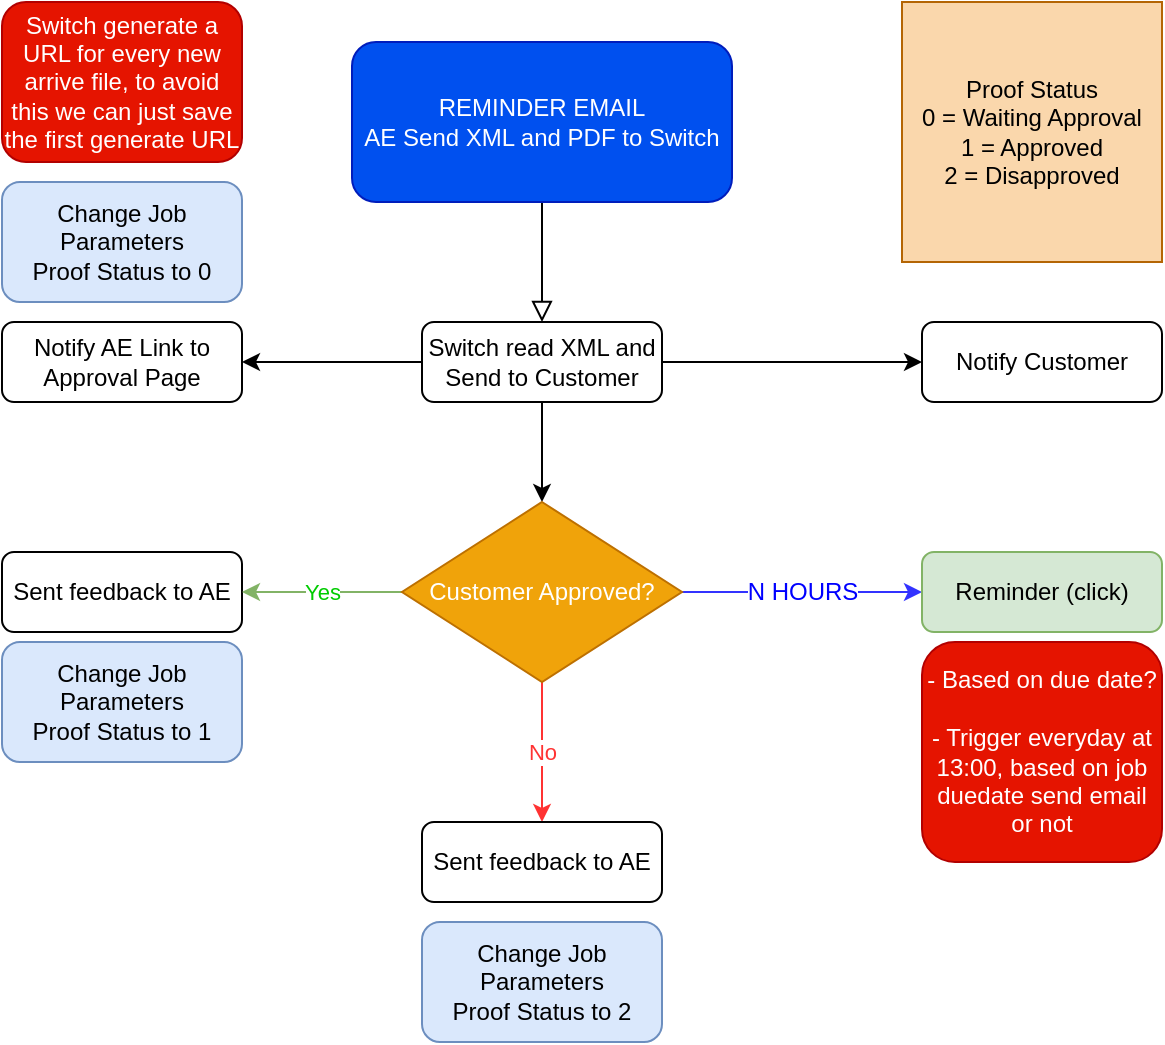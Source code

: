 <mxfile version="12.7.0" type="github" pages="2">
  <diagram id="C5RBs43oDa-KdzZeNtuy" name="Main">
    <mxGraphModel dx="1186" dy="692" grid="1" gridSize="10" guides="1" tooltips="1" connect="1" arrows="1" fold="1" page="1" pageScale="1" pageWidth="827" pageHeight="1169" math="0" shadow="0">
      <root>
        <mxCell id="WIyWlLk6GJQsqaUBKTNV-0"/>
        <mxCell id="WIyWlLk6GJQsqaUBKTNV-1" parent="WIyWlLk6GJQsqaUBKTNV-0"/>
        <mxCell id="WIyWlLk6GJQsqaUBKTNV-2" value="" style="rounded=0;html=1;jettySize=auto;orthogonalLoop=1;fontSize=11;endArrow=block;endFill=0;endSize=8;strokeWidth=1;shadow=0;labelBackgroundColor=none;edgeStyle=orthogonalEdgeStyle;" parent="WIyWlLk6GJQsqaUBKTNV-1" source="WIyWlLk6GJQsqaUBKTNV-3" edge="1">
          <mxGeometry relative="1" as="geometry">
            <mxPoint x="400" y="200" as="targetPoint"/>
          </mxGeometry>
        </mxCell>
        <mxCell id="WIyWlLk6GJQsqaUBKTNV-3" value="REMINDER EMAIL&lt;br&gt;AE Send XML and PDF to Switch" style="rounded=1;whiteSpace=wrap;html=1;fontSize=12;glass=0;strokeWidth=1;shadow=0;fillColor=#0050ef;strokeColor=#001DBC;fontColor=#ffffff;" parent="WIyWlLk6GJQsqaUBKTNV-1" vertex="1">
          <mxGeometry x="305" y="60" width="190" height="80" as="geometry"/>
        </mxCell>
        <mxCell id="WIyWlLk6GJQsqaUBKTNV-7" value="Notify Customer" style="rounded=1;whiteSpace=wrap;html=1;fontSize=12;glass=0;strokeWidth=1;shadow=0;" parent="WIyWlLk6GJQsqaUBKTNV-1" vertex="1">
          <mxGeometry x="590" y="200" width="120" height="40" as="geometry"/>
        </mxCell>
        <mxCell id="uWSer1AJ0ImSBiUL0q7h-3" value="" style="edgeStyle=orthogonalEdgeStyle;rounded=0;orthogonalLoop=1;jettySize=auto;html=1;" parent="WIyWlLk6GJQsqaUBKTNV-1" source="WIyWlLk6GJQsqaUBKTNV-11" target="uWSer1AJ0ImSBiUL0q7h-2" edge="1">
          <mxGeometry relative="1" as="geometry"/>
        </mxCell>
        <mxCell id="uWSer1AJ0ImSBiUL0q7h-4" value="" style="edgeStyle=orthogonalEdgeStyle;rounded=0;orthogonalLoop=1;jettySize=auto;html=1;" parent="WIyWlLk6GJQsqaUBKTNV-1" source="WIyWlLk6GJQsqaUBKTNV-11" target="WIyWlLk6GJQsqaUBKTNV-7" edge="1">
          <mxGeometry relative="1" as="geometry"/>
        </mxCell>
        <mxCell id="Xxefu0JottPl1oZk4XYx-6" value="" style="edgeStyle=orthogonalEdgeStyle;rounded=0;orthogonalLoop=1;jettySize=auto;html=1;strokeColor=#000000;fontColor=#0000FF;fillColor=#eeeeee;" parent="WIyWlLk6GJQsqaUBKTNV-1" source="WIyWlLk6GJQsqaUBKTNV-11" target="Xxefu0JottPl1oZk4XYx-5" edge="1">
          <mxGeometry relative="1" as="geometry"/>
        </mxCell>
        <mxCell id="WIyWlLk6GJQsqaUBKTNV-11" value="Switch read XML and Send to Customer" style="rounded=1;whiteSpace=wrap;html=1;fontSize=12;glass=0;strokeWidth=1;shadow=0;" parent="WIyWlLk6GJQsqaUBKTNV-1" vertex="1">
          <mxGeometry x="340" y="200" width="120" height="40" as="geometry"/>
        </mxCell>
        <UserObject label="Notify AE Link to Approval Page" tooltip="" id="Xxefu0JottPl1oZk4XYx-5">
          <mxCell style="rounded=1;whiteSpace=wrap;html=1;fontSize=12;glass=0;strokeWidth=1;shadow=0;" parent="WIyWlLk6GJQsqaUBKTNV-1" vertex="1">
            <mxGeometry x="130" y="200" width="120" height="40" as="geometry"/>
          </mxCell>
        </UserObject>
        <mxCell id="WIyWlLk6GJQsqaUBKTNV-12" value="Sent feedback to AE" style="rounded=1;whiteSpace=wrap;html=1;fontSize=12;glass=0;strokeWidth=1;shadow=0;" parent="WIyWlLk6GJQsqaUBKTNV-1" vertex="1">
          <mxGeometry x="130" y="315" width="120" height="40" as="geometry"/>
        </mxCell>
        <mxCell id="uWSer1AJ0ImSBiUL0q7h-5" value="Yes" style="edgeStyle=orthogonalEdgeStyle;rounded=0;orthogonalLoop=1;jettySize=auto;html=1;fillColor=#d5e8d4;strokeColor=#82b366;fontColor=#00CC00;" parent="WIyWlLk6GJQsqaUBKTNV-1" source="uWSer1AJ0ImSBiUL0q7h-2" target="WIyWlLk6GJQsqaUBKTNV-12" edge="1">
          <mxGeometry relative="1" as="geometry"/>
        </mxCell>
        <mxCell id="uWSer1AJ0ImSBiUL0q7h-9" value="No" style="edgeStyle=orthogonalEdgeStyle;rounded=0;orthogonalLoop=1;jettySize=auto;html=1;fillColor=#f8cecc;strokeColor=#FF3333;fontColor=#FF3333;" parent="WIyWlLk6GJQsqaUBKTNV-1" source="uWSer1AJ0ImSBiUL0q7h-2" target="uWSer1AJ0ImSBiUL0q7h-8" edge="1">
          <mxGeometry relative="1" as="geometry"/>
        </mxCell>
        <mxCell id="uWSer1AJ0ImSBiUL0q7h-12" value="" style="edgeStyle=orthogonalEdgeStyle;rounded=0;orthogonalLoop=1;jettySize=auto;html=1;fillColor=#dae8fc;strokeColor=#3333FF;" parent="WIyWlLk6GJQsqaUBKTNV-1" source="uWSer1AJ0ImSBiUL0q7h-2" target="uWSer1AJ0ImSBiUL0q7h-11" edge="1">
          <mxGeometry relative="1" as="geometry"/>
        </mxCell>
        <mxCell id="Xxefu0JottPl1oZk4XYx-1" value="N HOURS" style="text;html=1;align=center;verticalAlign=middle;resizable=0;points=[];labelBackgroundColor=#ffffff;fontColor=#0000FF;" parent="uWSer1AJ0ImSBiUL0q7h-12" vertex="1" connectable="0">
          <mxGeometry x="-0.1" relative="1" as="geometry">
            <mxPoint x="6" as="offset"/>
          </mxGeometry>
        </mxCell>
        <mxCell id="uWSer1AJ0ImSBiUL0q7h-2" value="Customer Approved?" style="rhombus;whiteSpace=wrap;html=1;fillColor=#f0a30a;strokeColor=#BD7000;fontColor=#ffffff;" parent="WIyWlLk6GJQsqaUBKTNV-1" vertex="1">
          <mxGeometry x="330" y="290" width="140" height="90" as="geometry"/>
        </mxCell>
        <mxCell id="uWSer1AJ0ImSBiUL0q7h-8" value="Sent feedback to AE" style="rounded=1;whiteSpace=wrap;html=1;fontSize=12;glass=0;strokeWidth=1;shadow=0;" parent="WIyWlLk6GJQsqaUBKTNV-1" vertex="1">
          <mxGeometry x="340" y="450" width="120" height="40" as="geometry"/>
        </mxCell>
        <UserObject label="Reminder (click)" link="data:page/id,1A8sh7H0N0nS8Z2gxnAN" id="uWSer1AJ0ImSBiUL0q7h-11">
          <mxCell style="rounded=1;whiteSpace=wrap;html=1;fontSize=12;glass=0;strokeWidth=1;shadow=0;fillColor=#d5e8d4;strokeColor=#82b366;" parent="WIyWlLk6GJQsqaUBKTNV-1" vertex="1">
            <mxGeometry x="590" y="315" width="120" height="40" as="geometry"/>
          </mxCell>
        </UserObject>
        <mxCell id="ayAcpowjnV3twmnBQ4KI-8" value="Proof Status&lt;br&gt;0 = Waiting Approval&lt;br&gt;1 = Approved&lt;br&gt;2 = Disapproved" style="whiteSpace=wrap;html=1;aspect=fixed;fillColor=#fad7ac;strokeColor=#b46504;" parent="WIyWlLk6GJQsqaUBKTNV-1" vertex="1">
          <mxGeometry x="580" y="40" width="130" height="130" as="geometry"/>
        </mxCell>
        <mxCell id="1p9PQhOa2NiQaqaIUmzk-0" value="Change Job Parameters&lt;br&gt;Proof Status to 1" style="rounded=1;whiteSpace=wrap;html=1;fillColor=#dae8fc;strokeColor=#6c8ebf;" vertex="1" parent="WIyWlLk6GJQsqaUBKTNV-1">
          <mxGeometry x="130" y="360" width="120" height="60" as="geometry"/>
        </mxCell>
        <mxCell id="1p9PQhOa2NiQaqaIUmzk-1" value="Change Job Parameters&lt;br&gt;Proof Status to 2" style="rounded=1;whiteSpace=wrap;html=1;fillColor=#dae8fc;strokeColor=#6c8ebf;" vertex="1" parent="WIyWlLk6GJQsqaUBKTNV-1">
          <mxGeometry x="340" y="500" width="120" height="60" as="geometry"/>
        </mxCell>
        <mxCell id="1p9PQhOa2NiQaqaIUmzk-2" value="&lt;span style=&quot;white-space: normal&quot;&gt;Change Job Parameters&lt;/span&gt;&lt;br style=&quot;white-space: normal&quot;&gt;&lt;span style=&quot;white-space: normal&quot;&gt;Proof Status to 0&lt;/span&gt;" style="rounded=1;whiteSpace=wrap;html=1;fillColor=#dae8fc;strokeColor=#6c8ebf;" vertex="1" parent="WIyWlLk6GJQsqaUBKTNV-1">
          <mxGeometry x="130" y="130" width="120" height="60" as="geometry"/>
        </mxCell>
        <mxCell id="1p9PQhOa2NiQaqaIUmzk-4" value="Switch generate a URL for every new arrive file, to avoid this we can just save the first generate URL" style="rounded=1;whiteSpace=wrap;html=1;fillColor=#e51400;strokeColor=#B20000;fontColor=#ffffff;" vertex="1" parent="WIyWlLk6GJQsqaUBKTNV-1">
          <mxGeometry x="130" y="40" width="120" height="80" as="geometry"/>
        </mxCell>
        <mxCell id="1p9PQhOa2NiQaqaIUmzk-6" value="&lt;span style=&quot;color: rgb(255 , 255 , 255) ; white-space: normal&quot;&gt;- Based on due date?&lt;br&gt;&lt;/span&gt;&lt;br style=&quot;color: rgb(255 , 255 , 255) ; white-space: normal&quot;&gt;&lt;span style=&quot;color: rgb(255 , 255 , 255) ; white-space: normal&quot;&gt;- Trigger everyday at 13:00, based on job duedate send email or not&lt;/span&gt;" style="rounded=1;whiteSpace=wrap;html=1;fillColor=#e51400;strokeColor=#B20000;fontColor=#ffffff;" vertex="1" parent="WIyWlLk6GJQsqaUBKTNV-1">
          <mxGeometry x="590" y="360" width="120" height="110" as="geometry"/>
        </mxCell>
      </root>
    </mxGraphModel>
  </diagram>
  <diagram id="1A8sh7H0N0nS8Z2gxnAN" name="Reminder">
    <mxGraphModel dx="1186" dy="692" grid="1" gridSize="10" guides="1" tooltips="1" connect="1" arrows="1" fold="1" page="1" pageScale="1" pageWidth="850" pageHeight="1100" math="0" shadow="0">
      <root>
        <mxCell id="VVDg7964WISqAHS9_tG6-0"/>
        <mxCell id="VVDg7964WISqAHS9_tG6-1" parent="VVDg7964WISqAHS9_tG6-0"/>
        <mxCell id="SgDweYhR4QqB-MHrO8yk-2" value="" style="edgeStyle=orthogonalEdgeStyle;rounded=0;orthogonalLoop=1;jettySize=auto;html=1;strokeColor=#000000;fontColor=#0000FF;" parent="VVDg7964WISqAHS9_tG6-1" source="SgDweYhR4QqB-MHrO8yk-0" target="SgDweYhR4QqB-MHrO8yk-1" edge="1">
          <mxGeometry relative="1" as="geometry"/>
        </mxCell>
        <mxCell id="SgDweYhR4QqB-MHrO8yk-0" value="Trigger" style="rounded=1;whiteSpace=wrap;html=1;fontSize=12;glass=0;strokeWidth=1;shadow=0;fillColor=#d5e8d4;strokeColor=#82b366;" parent="VVDg7964WISqAHS9_tG6-1" vertex="1">
          <mxGeometry x="100" y="220" width="120" height="40" as="geometry"/>
        </mxCell>
        <mxCell id="SgDweYhR4QqB-MHrO8yk-6" value="" style="edgeStyle=orthogonalEdgeStyle;rounded=0;orthogonalLoop=1;jettySize=auto;html=1;strokeColor=#000000;fontColor=#000000;" parent="VVDg7964WISqAHS9_tG6-1" source="SgDweYhR4QqB-MHrO8yk-1" target="SgDweYhR4QqB-MHrO8yk-5" edge="1">
          <mxGeometry relative="1" as="geometry"/>
        </mxCell>
        <mxCell id="SgDweYhR4QqB-MHrO8yk-1" value="AE send&amp;nbsp; to Switch" style="rounded=1;whiteSpace=wrap;html=1;fontSize=12;glass=0;strokeWidth=1;shadow=0;" parent="VVDg7964WISqAHS9_tG6-1" vertex="1">
          <mxGeometry x="280" y="220" width="120" height="40" as="geometry"/>
        </mxCell>
        <mxCell id="SgDweYhR4QqB-MHrO8yk-5" value="Switch Notify Customer" style="rounded=1;whiteSpace=wrap;html=1;fontSize=12;glass=0;strokeWidth=1;shadow=0;" parent="VVDg7964WISqAHS9_tG6-1" vertex="1">
          <mxGeometry x="450" y="220" width="120" height="40" as="geometry"/>
        </mxCell>
        <mxCell id="SgDweYhR4QqB-MHrO8yk-4" value="AE Send:&lt;br&gt;URL&lt;br&gt;JOB&lt;br&gt;EMAIL" style="rounded=0;whiteSpace=wrap;html=1;fillColor=#dae8fc;strokeColor=#6c8ebf;" parent="VVDg7964WISqAHS9_tG6-1" vertex="1">
          <mxGeometry x="280" y="270" width="120" height="60" as="geometry"/>
        </mxCell>
        <mxCell id="s4WEIWqWkLJPz_RdzE52-0" value="How get these informations?" style="rounded=1;whiteSpace=wrap;html=1;fillColor=#e51400;strokeColor=#B20000;fontColor=#ffffff;" vertex="1" parent="VVDg7964WISqAHS9_tG6-1">
          <mxGeometry x="280" y="340" width="120" height="60" as="geometry"/>
        </mxCell>
      </root>
    </mxGraphModel>
  </diagram>
</mxfile>
